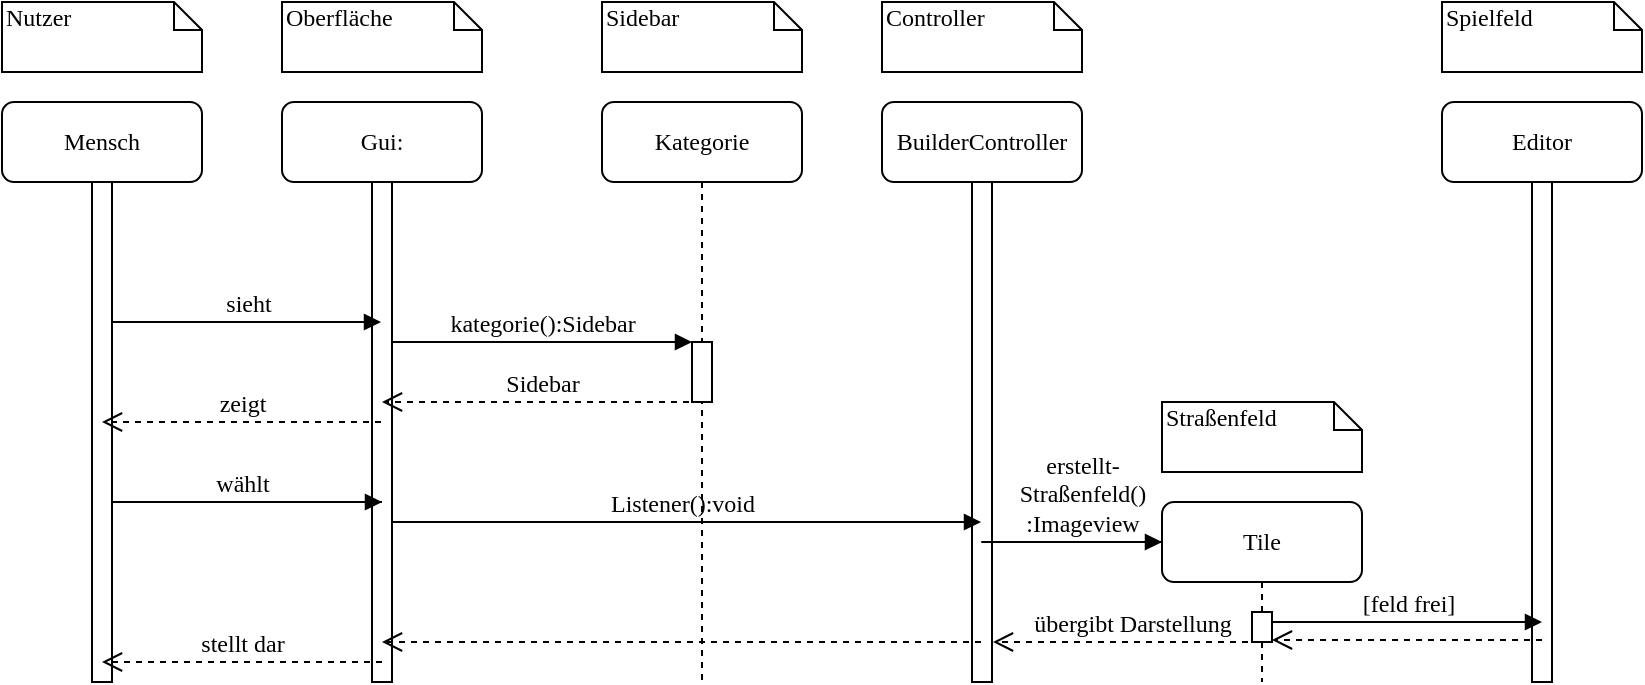 <mxfile version="13.1.12" type="github">
  <diagram name="Page-1" id="13e1069c-82ec-6db2-03f1-153e76fe0fe0">
    <mxGraphModel dx="1038" dy="513" grid="1" gridSize="10" guides="1" tooltips="1" connect="1" arrows="1" fold="1" page="1" pageScale="1" pageWidth="1100" pageHeight="850" background="#ffffff" math="0" shadow="0">
      <root>
        <mxCell id="0" />
        <mxCell id="1" parent="0" />
        <mxCell id="7baba1c4bc27f4b0-2" value="Gui:" style="shape=umlLifeline;perimeter=lifelinePerimeter;whiteSpace=wrap;html=1;container=1;collapsible=0;recursiveResize=0;outlineConnect=0;rounded=1;shadow=0;comic=0;labelBackgroundColor=none;strokeWidth=1;fontFamily=Verdana;fontSize=12;align=center;" parent="1" vertex="1">
          <mxGeometry x="240" y="80" width="100" height="290" as="geometry" />
        </mxCell>
        <mxCell id="7baba1c4bc27f4b0-10" value="" style="html=1;points=[];perimeter=orthogonalPerimeter;rounded=0;shadow=0;comic=0;labelBackgroundColor=none;strokeWidth=1;fontFamily=Verdana;fontSize=12;align=center;" parent="7baba1c4bc27f4b0-2" vertex="1">
          <mxGeometry x="45" y="40" width="10" height="250" as="geometry" />
        </mxCell>
        <mxCell id="7baba1c4bc27f4b0-3" value="Kategorie" style="shape=umlLifeline;perimeter=lifelinePerimeter;whiteSpace=wrap;html=1;container=1;collapsible=0;recursiveResize=0;outlineConnect=0;rounded=1;shadow=0;comic=0;labelBackgroundColor=none;strokeWidth=1;fontFamily=Verdana;fontSize=12;align=center;" parent="1" vertex="1">
          <mxGeometry x="400" y="80" width="100" height="290" as="geometry" />
        </mxCell>
        <mxCell id="7baba1c4bc27f4b0-13" value="" style="html=1;points=[];perimeter=orthogonalPerimeter;rounded=0;shadow=0;comic=0;labelBackgroundColor=none;strokeWidth=1;fontFamily=Verdana;fontSize=12;align=center;" parent="7baba1c4bc27f4b0-3" vertex="1">
          <mxGeometry x="45" y="120" width="10" height="30" as="geometry" />
        </mxCell>
        <mxCell id="7baba1c4bc27f4b0-4" value="BuilderController" style="shape=umlLifeline;perimeter=lifelinePerimeter;whiteSpace=wrap;html=1;container=1;collapsible=0;recursiveResize=0;outlineConnect=0;rounded=1;shadow=0;comic=0;labelBackgroundColor=none;strokeWidth=1;fontFamily=Verdana;fontSize=12;align=center;" parent="1" vertex="1">
          <mxGeometry x="540" y="80" width="100" height="290" as="geometry" />
        </mxCell>
        <mxCell id="e7WVQ6T_JRv1Poyi32_l-3" value="" style="html=1;points=[];perimeter=orthogonalPerimeter;rounded=0;shadow=0;comic=0;labelBackgroundColor=none;strokeWidth=1;fontFamily=Verdana;fontSize=12;align=center;" parent="7baba1c4bc27f4b0-4" vertex="1">
          <mxGeometry x="45" y="40" width="10" height="250" as="geometry" />
        </mxCell>
        <mxCell id="7baba1c4bc27f4b0-5" value="Tile" style="shape=umlLifeline;perimeter=lifelinePerimeter;whiteSpace=wrap;html=1;container=1;collapsible=0;recursiveResize=0;outlineConnect=0;rounded=1;shadow=0;comic=0;labelBackgroundColor=none;strokeWidth=1;fontFamily=Verdana;fontSize=12;align=center;" parent="1" vertex="1">
          <mxGeometry x="680" y="280" width="100" height="90" as="geometry" />
        </mxCell>
        <mxCell id="7baba1c4bc27f4b0-6" value="Editor" style="shape=umlLifeline;perimeter=lifelinePerimeter;whiteSpace=wrap;html=1;container=1;collapsible=0;recursiveResize=0;outlineConnect=0;rounded=1;shadow=0;comic=0;labelBackgroundColor=none;strokeWidth=1;fontFamily=Verdana;fontSize=12;align=center;" parent="1" vertex="1">
          <mxGeometry x="820" y="80" width="100" height="290" as="geometry" />
        </mxCell>
        <mxCell id="e7WVQ6T_JRv1Poyi32_l-8" value="" style="html=1;points=[];perimeter=orthogonalPerimeter;rounded=0;shadow=0;comic=0;labelBackgroundColor=none;strokeWidth=1;fontFamily=Verdana;fontSize=12;align=center;" parent="7baba1c4bc27f4b0-6" vertex="1">
          <mxGeometry x="45" y="40" width="10" height="250" as="geometry" />
        </mxCell>
        <mxCell id="7baba1c4bc27f4b0-8" value="&lt;div&gt;Mensch&lt;br&gt;&lt;/div&gt;" style="shape=umlLifeline;perimeter=lifelinePerimeter;whiteSpace=wrap;html=1;container=1;collapsible=0;recursiveResize=0;outlineConnect=0;rounded=1;shadow=0;comic=0;labelBackgroundColor=none;strokeWidth=1;fontFamily=Verdana;fontSize=12;align=center;" parent="1" vertex="1">
          <mxGeometry x="100" y="80" width="100" height="290" as="geometry" />
        </mxCell>
        <mxCell id="7baba1c4bc27f4b0-9" value="" style="html=1;points=[];perimeter=orthogonalPerimeter;rounded=0;shadow=0;comic=0;labelBackgroundColor=none;strokeWidth=1;fontFamily=Verdana;fontSize=12;align=center;" parent="7baba1c4bc27f4b0-8" vertex="1">
          <mxGeometry x="45" y="40" width="10" height="250" as="geometry" />
        </mxCell>
        <mxCell id="7baba1c4bc27f4b0-17" value="wählt" style="html=1;verticalAlign=bottom;endArrow=block;labelBackgroundColor=none;fontFamily=Verdana;fontSize=12;edgeStyle=elbowEdgeStyle;elbow=vertical;" parent="1" edge="1">
          <mxGeometry x="-0.5" relative="1" as="geometry">
            <mxPoint x="290" y="280" as="sourcePoint" />
            <Array as="points">
              <mxPoint x="150" y="280" />
              <mxPoint x="460" y="270" />
            </Array>
            <mxPoint x="290" y="280" as="targetPoint" />
            <mxPoint as="offset" />
          </mxGeometry>
        </mxCell>
        <mxCell id="7baba1c4bc27f4b0-11" value="sieht" style="html=1;verticalAlign=bottom;endArrow=block;labelBackgroundColor=none;fontFamily=Verdana;fontSize=12;edgeStyle=elbowEdgeStyle;elbow=vertical;" parent="1" source="7baba1c4bc27f4b0-9" target="7baba1c4bc27f4b0-2" edge="1">
          <mxGeometry relative="1" as="geometry">
            <mxPoint x="220" y="190" as="sourcePoint" />
            <Array as="points">
              <mxPoint x="230" y="190" />
              <mxPoint x="260" y="180" />
              <mxPoint x="250" y="180" />
            </Array>
          </mxGeometry>
        </mxCell>
        <mxCell id="7baba1c4bc27f4b0-14" value="kategorie():Sidebar" style="html=1;verticalAlign=bottom;endArrow=block;entryX=0;entryY=0;labelBackgroundColor=none;fontFamily=Verdana;fontSize=12;edgeStyle=elbowEdgeStyle;elbow=vertical;" parent="1" source="7baba1c4bc27f4b0-10" target="7baba1c4bc27f4b0-13" edge="1">
          <mxGeometry relative="1" as="geometry">
            <mxPoint x="370" y="200" as="sourcePoint" />
          </mxGeometry>
        </mxCell>
        <mxCell id="7baba1c4bc27f4b0-40" value="Nutzer" style="shape=note;whiteSpace=wrap;html=1;size=14;verticalAlign=top;align=left;spacingTop=-6;rounded=0;shadow=0;comic=0;labelBackgroundColor=none;strokeWidth=1;fontFamily=Verdana;fontSize=12" parent="1" vertex="1">
          <mxGeometry x="100" y="30" width="100" height="35" as="geometry" />
        </mxCell>
        <mxCell id="7baba1c4bc27f4b0-41" value="Oberfläche" style="shape=note;whiteSpace=wrap;html=1;size=14;verticalAlign=top;align=left;spacingTop=-6;rounded=0;shadow=0;comic=0;labelBackgroundColor=none;strokeWidth=1;fontFamily=Verdana;fontSize=12" parent="1" vertex="1">
          <mxGeometry x="240" y="30" width="100" height="35" as="geometry" />
        </mxCell>
        <mxCell id="7baba1c4bc27f4b0-42" value="Sidebar" style="shape=note;whiteSpace=wrap;html=1;size=14;verticalAlign=top;align=left;spacingTop=-6;rounded=0;shadow=0;comic=0;labelBackgroundColor=none;strokeWidth=1;fontFamily=Verdana;fontSize=12" parent="1" vertex="1">
          <mxGeometry x="400" y="30" width="100" height="35" as="geometry" />
        </mxCell>
        <mxCell id="7baba1c4bc27f4b0-43" value="Controller" style="shape=note;whiteSpace=wrap;html=1;size=14;verticalAlign=top;align=left;spacingTop=-6;rounded=0;shadow=0;comic=0;labelBackgroundColor=none;strokeWidth=1;fontFamily=Verdana;fontSize=12" parent="1" vertex="1">
          <mxGeometry x="540" y="30" width="100" height="35" as="geometry" />
        </mxCell>
        <mxCell id="7baba1c4bc27f4b0-44" value="Straßenfeld" style="shape=note;whiteSpace=wrap;html=1;size=14;verticalAlign=top;align=left;spacingTop=-6;rounded=0;shadow=0;comic=0;labelBackgroundColor=none;strokeWidth=1;fontFamily=Verdana;fontSize=12" parent="1" vertex="1">
          <mxGeometry x="680" y="230" width="100" height="35" as="geometry" />
        </mxCell>
        <mxCell id="7baba1c4bc27f4b0-45" value="Spielfeld" style="shape=note;whiteSpace=wrap;html=1;size=14;verticalAlign=top;align=left;spacingTop=-6;rounded=0;shadow=0;comic=0;labelBackgroundColor=none;strokeWidth=1;fontFamily=Verdana;fontSize=12" parent="1" vertex="1">
          <mxGeometry x="820" y="30" width="100" height="35" as="geometry" />
        </mxCell>
        <mxCell id="e7WVQ6T_JRv1Poyi32_l-1" value="Sidebar" style="html=1;verticalAlign=bottom;endArrow=open;dashed=1;endSize=8;labelBackgroundColor=none;fontFamily=Verdana;fontSize=12;edgeStyle=elbowEdgeStyle;elbow=vertical;" parent="1" source="7baba1c4bc27f4b0-3" edge="1">
          <mxGeometry relative="1" as="geometry">
            <mxPoint x="290" y="230" as="targetPoint" />
            <Array as="points">
              <mxPoint x="350" y="230" />
              <mxPoint x="375" y="220" />
              <mxPoint x="405" y="220" />
            </Array>
            <mxPoint x="430" y="220" as="sourcePoint" />
          </mxGeometry>
        </mxCell>
        <mxCell id="e7WVQ6T_JRv1Poyi32_l-2" value="zeigt" style="html=1;verticalAlign=bottom;endArrow=open;dashed=1;endSize=8;labelBackgroundColor=none;fontFamily=Verdana;fontSize=12;edgeStyle=elbowEdgeStyle;elbow=vertical;" parent="1" edge="1">
          <mxGeometry relative="1" as="geometry">
            <mxPoint x="150" y="240" as="targetPoint" />
            <Array as="points">
              <mxPoint x="190" y="240" />
              <mxPoint x="215" y="230" />
              <mxPoint x="245" y="230" />
            </Array>
            <mxPoint x="289.5" y="240" as="sourcePoint" />
          </mxGeometry>
        </mxCell>
        <mxCell id="e7WVQ6T_JRv1Poyi32_l-4" value="Listener():void" style="html=1;verticalAlign=bottom;endArrow=block;labelBackgroundColor=none;fontFamily=Verdana;fontSize=12;edgeStyle=elbowEdgeStyle;elbow=vertical;" parent="1" target="7baba1c4bc27f4b0-4" edge="1">
          <mxGeometry x="0.32" relative="1" as="geometry">
            <mxPoint x="430" y="290" as="sourcePoint" />
            <Array as="points">
              <mxPoint x="290" y="290" />
              <mxPoint x="600" y="280" />
            </Array>
            <mxPoint x="430" y="290" as="targetPoint" />
            <mxPoint as="offset" />
          </mxGeometry>
        </mxCell>
        <mxCell id="e7WVQ6T_JRv1Poyi32_l-5" value="&lt;div&gt;erstellt-&lt;/div&gt;&lt;div&gt;Straßenfeld()&lt;/div&gt;&lt;div&gt;:Imageview&lt;/div&gt;" style="html=1;verticalAlign=bottom;endArrow=block;labelBackgroundColor=none;fontFamily=Verdana;fontSize=12;edgeStyle=elbowEdgeStyle;elbow=vertical;" parent="1" edge="1">
          <mxGeometry x="-0.579" relative="1" as="geometry">
            <mxPoint x="680" y="300" as="sourcePoint" />
            <Array as="points">
              <mxPoint x="585" y="300" />
              <mxPoint x="895" y="290" />
            </Array>
            <mxPoint x="680" y="300" as="targetPoint" />
            <mxPoint as="offset" />
          </mxGeometry>
        </mxCell>
        <mxCell id="e7WVQ6T_JRv1Poyi32_l-7" value="[feld frei]" style="html=1;verticalAlign=bottom;endArrow=block;labelBackgroundColor=none;fontFamily=Verdana;fontSize=12;edgeStyle=elbowEdgeStyle;elbow=vertical;" parent="1" edge="1">
          <mxGeometry x="-0.544" relative="1" as="geometry">
            <mxPoint x="865" y="340" as="sourcePoint" />
            <Array as="points">
              <mxPoint x="730" y="340" />
              <mxPoint x="1035" y="330" />
            </Array>
            <mxPoint x="870" y="340" as="targetPoint" />
            <mxPoint as="offset" />
          </mxGeometry>
        </mxCell>
        <mxCell id="e7WVQ6T_JRv1Poyi32_l-11" value="übergibt Darstellung" style="html=1;verticalAlign=bottom;endArrow=open;dashed=1;endSize=8;labelBackgroundColor=none;fontFamily=Verdana;fontSize=12;edgeStyle=elbowEdgeStyle;elbow=vertical;" parent="1" edge="1">
          <mxGeometry relative="1" as="geometry">
            <mxPoint x="595.5" y="350" as="targetPoint" />
            <Array as="points">
              <mxPoint x="635.5" y="350" />
              <mxPoint x="660.5" y="340" />
              <mxPoint x="690.5" y="340" />
            </Array>
            <mxPoint x="735" y="350" as="sourcePoint" />
          </mxGeometry>
        </mxCell>
        <mxCell id="e7WVQ6T_JRv1Poyi32_l-12" value="" style="html=1;verticalAlign=bottom;endArrow=open;dashed=1;endSize=8;labelBackgroundColor=none;fontFamily=Verdana;fontSize=12;edgeStyle=elbowEdgeStyle;elbow=vertical;" parent="1" target="7baba1c4bc27f4b0-2" edge="1">
          <mxGeometry relative="1" as="geometry">
            <mxPoint x="450" y="350" as="targetPoint" />
            <Array as="points">
              <mxPoint x="490" y="350" />
              <mxPoint x="515" y="340" />
              <mxPoint x="545" y="340" />
            </Array>
            <mxPoint x="589.5" y="350" as="sourcePoint" />
          </mxGeometry>
        </mxCell>
        <mxCell id="e7WVQ6T_JRv1Poyi32_l-13" value="stellt dar" style="html=1;verticalAlign=bottom;endArrow=open;dashed=1;endSize=8;labelBackgroundColor=none;fontFamily=Verdana;fontSize=12;edgeStyle=elbowEdgeStyle;elbow=vertical;" parent="1" edge="1">
          <mxGeometry relative="1" as="geometry">
            <mxPoint x="150" y="360" as="targetPoint" />
            <Array as="points">
              <mxPoint x="220" y="360" />
              <mxPoint x="405.5" y="350" />
            </Array>
            <mxPoint x="290" y="360" as="sourcePoint" />
          </mxGeometry>
        </mxCell>
        <mxCell id="e7WVQ6T_JRv1Poyi32_l-6" value="" style="html=1;points=[];perimeter=orthogonalPerimeter;rounded=0;shadow=0;comic=0;labelBackgroundColor=none;strokeWidth=1;fontFamily=Verdana;fontSize=12;align=center;" parent="1" vertex="1">
          <mxGeometry x="725" y="335" width="10" height="15" as="geometry" />
        </mxCell>
        <mxCell id="DvgJr9yszGI4ixIIZpU6-1" value="" style="html=1;verticalAlign=bottom;endArrow=open;dashed=1;endSize=8;labelBackgroundColor=none;fontFamily=Verdana;fontSize=12;edgeStyle=elbowEdgeStyle;elbow=vertical;exitX=0.5;exitY=0.916;exitDx=0;exitDy=0;exitPerimeter=0;" edge="1" parent="1" source="e7WVQ6T_JRv1Poyi32_l-8">
          <mxGeometry relative="1" as="geometry">
            <mxPoint x="735" y="349" as="targetPoint" />
            <Array as="points">
              <mxPoint x="775" y="349" />
              <mxPoint x="800" y="339" />
              <mxPoint x="830" y="339" />
            </Array>
            <mxPoint x="860" y="349" as="sourcePoint" />
          </mxGeometry>
        </mxCell>
      </root>
    </mxGraphModel>
  </diagram>
</mxfile>
